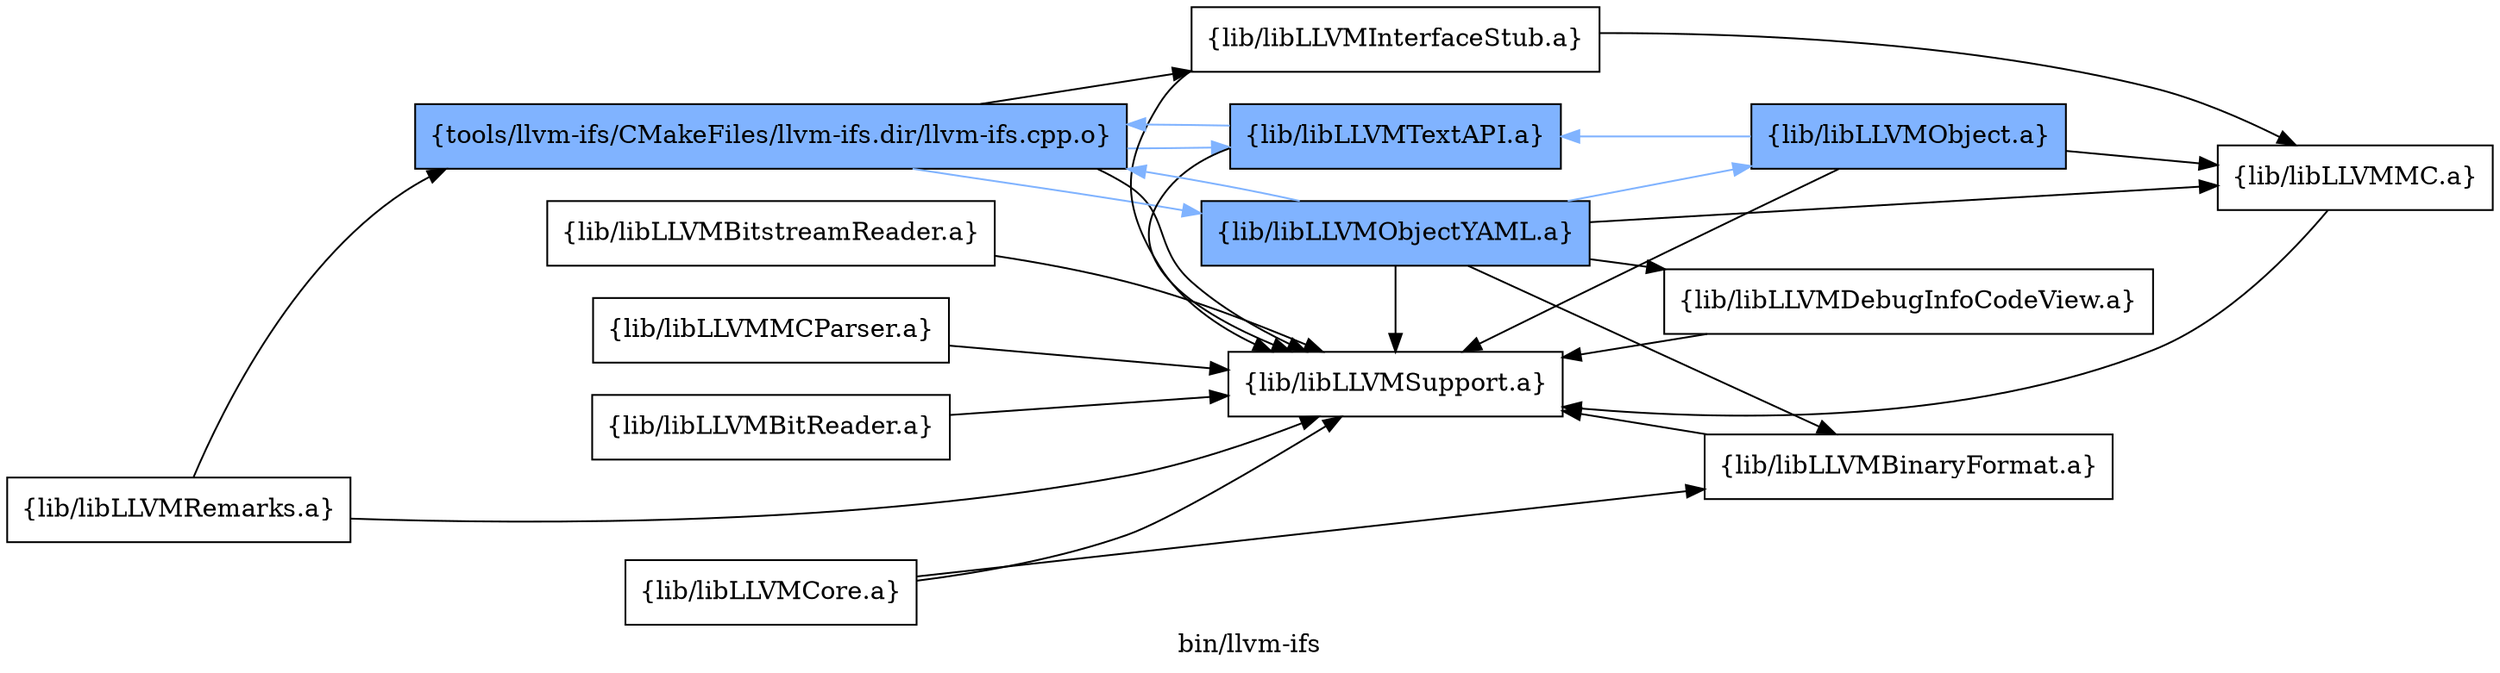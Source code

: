 digraph "bin/llvm-ifs" {
	label="bin/llvm-ifs";
	rankdir=LR;
	{ rank=same; Node0x55ffef7a8bd8;  }
	{ rank=same; Node0x55ffef7a76e8; Node0x55ffef7a8db8; Node0x55ffef7a88b8; Node0x55ffef7aac58;  }

	Node0x55ffef7a8bd8 [shape=record,shape=box,group=1,style=filled,fillcolor="0.600000 0.5 1",label="{tools/llvm-ifs/CMakeFiles/llvm-ifs.dir/llvm-ifs.cpp.o}"];
	Node0x55ffef7a8bd8 -> Node0x55ffef7a76e8;
	Node0x55ffef7a8bd8 -> Node0x55ffef7a8db8;
	Node0x55ffef7a8bd8 -> Node0x55ffef7a88b8[color="0.600000 0.5 1"];
	Node0x55ffef7a8bd8 -> Node0x55ffef7aac58[color="0.600000 0.5 1"];
	Node0x55ffef7a76e8 [shape=record,shape=box,group=0,label="{lib/libLLVMInterfaceStub.a}"];
	Node0x55ffef7a76e8 -> Node0x55ffef7a8db8;
	Node0x55ffef7a76e8 -> Node0x55ffef7ad6d8;
	Node0x55ffef7a8db8 [shape=record,shape=box,group=0,label="{lib/libLLVMSupport.a}"];
	Node0x55ffef7a88b8 [shape=record,shape=box,group=1,style=filled,fillcolor="0.600000 0.5 1",label="{lib/libLLVMTextAPI.a}"];
	Node0x55ffef7a88b8 -> Node0x55ffef7a8db8;
	Node0x55ffef7a88b8 -> Node0x55ffef7a8bd8[color="0.600000 0.5 1"];
	Node0x55ffef7aac58 [shape=record,shape=box,group=1,style=filled,fillcolor="0.600000 0.5 1",label="{lib/libLLVMObjectYAML.a}"];
	Node0x55ffef7aac58 -> Node0x55ffef7a8db8;
	Node0x55ffef7aac58 -> Node0x55ffef7a8bd8[color="0.600000 0.5 1"];
	Node0x55ffef7aac58 -> Node0x55ffef7ad6d8;
	Node0x55ffef7aac58 -> Node0x55ffef7ad1d8;
	Node0x55ffef7aac58 -> Node0x55ffef7acc88;
	Node0x55ffef7aac58 -> Node0x55ffef7a9998[color="0.600000 0.5 1"];
	Node0x55ffef7ad6d8 [shape=record,shape=box,group=0,label="{lib/libLLVMMC.a}"];
	Node0x55ffef7ad6d8 -> Node0x55ffef7a8db8;
	Node0x55ffef7a9998 [shape=record,shape=box,group=1,style=filled,fillcolor="0.600000 0.5 1",label="{lib/libLLVMObject.a}"];
	Node0x55ffef7a9998 -> Node0x55ffef7a8db8;
	Node0x55ffef7a9998 -> Node0x55ffef7ad6d8;
	Node0x55ffef7a9998 -> Node0x55ffef7a88b8[color="0.600000 0.5 1"];
	Node0x55ffef7ad1d8 [shape=record,shape=box,group=0,label="{lib/libLLVMBinaryFormat.a}"];
	Node0x55ffef7ad1d8 -> Node0x55ffef7a8db8;
	Node0x55ffef7acc88 [shape=record,shape=box,group=0,label="{lib/libLLVMDebugInfoCodeView.a}"];
	Node0x55ffef7acc88 -> Node0x55ffef7a8db8;
	Node0x55ffef7a9cb8 [shape=record,shape=box,group=0,label="{lib/libLLVMBitReader.a}"];
	Node0x55ffef7a9cb8 -> Node0x55ffef7a8db8;
	Node0x55ffef7ac198 [shape=record,shape=box,group=0,label="{lib/libLLVMCore.a}"];
	Node0x55ffef7ac198 -> Node0x55ffef7a8db8;
	Node0x55ffef7ac198 -> Node0x55ffef7ad1d8;
	Node0x55ffef7abce8 [shape=record,shape=box,group=0,label="{lib/libLLVMRemarks.a}"];
	Node0x55ffef7abce8 -> Node0x55ffef7a8db8;
	Node0x55ffef7abce8 -> Node0x55ffef7a8bd8;
	Node0x55ffef7abb58 [shape=record,shape=box,group=0,label="{lib/libLLVMBitstreamReader.a}"];
	Node0x55ffef7abb58 -> Node0x55ffef7a8db8;
	Node0x55ffef7ab338 [shape=record,shape=box,group=0,label="{lib/libLLVMMCParser.a}"];
	Node0x55ffef7ab338 -> Node0x55ffef7a8db8;
}
